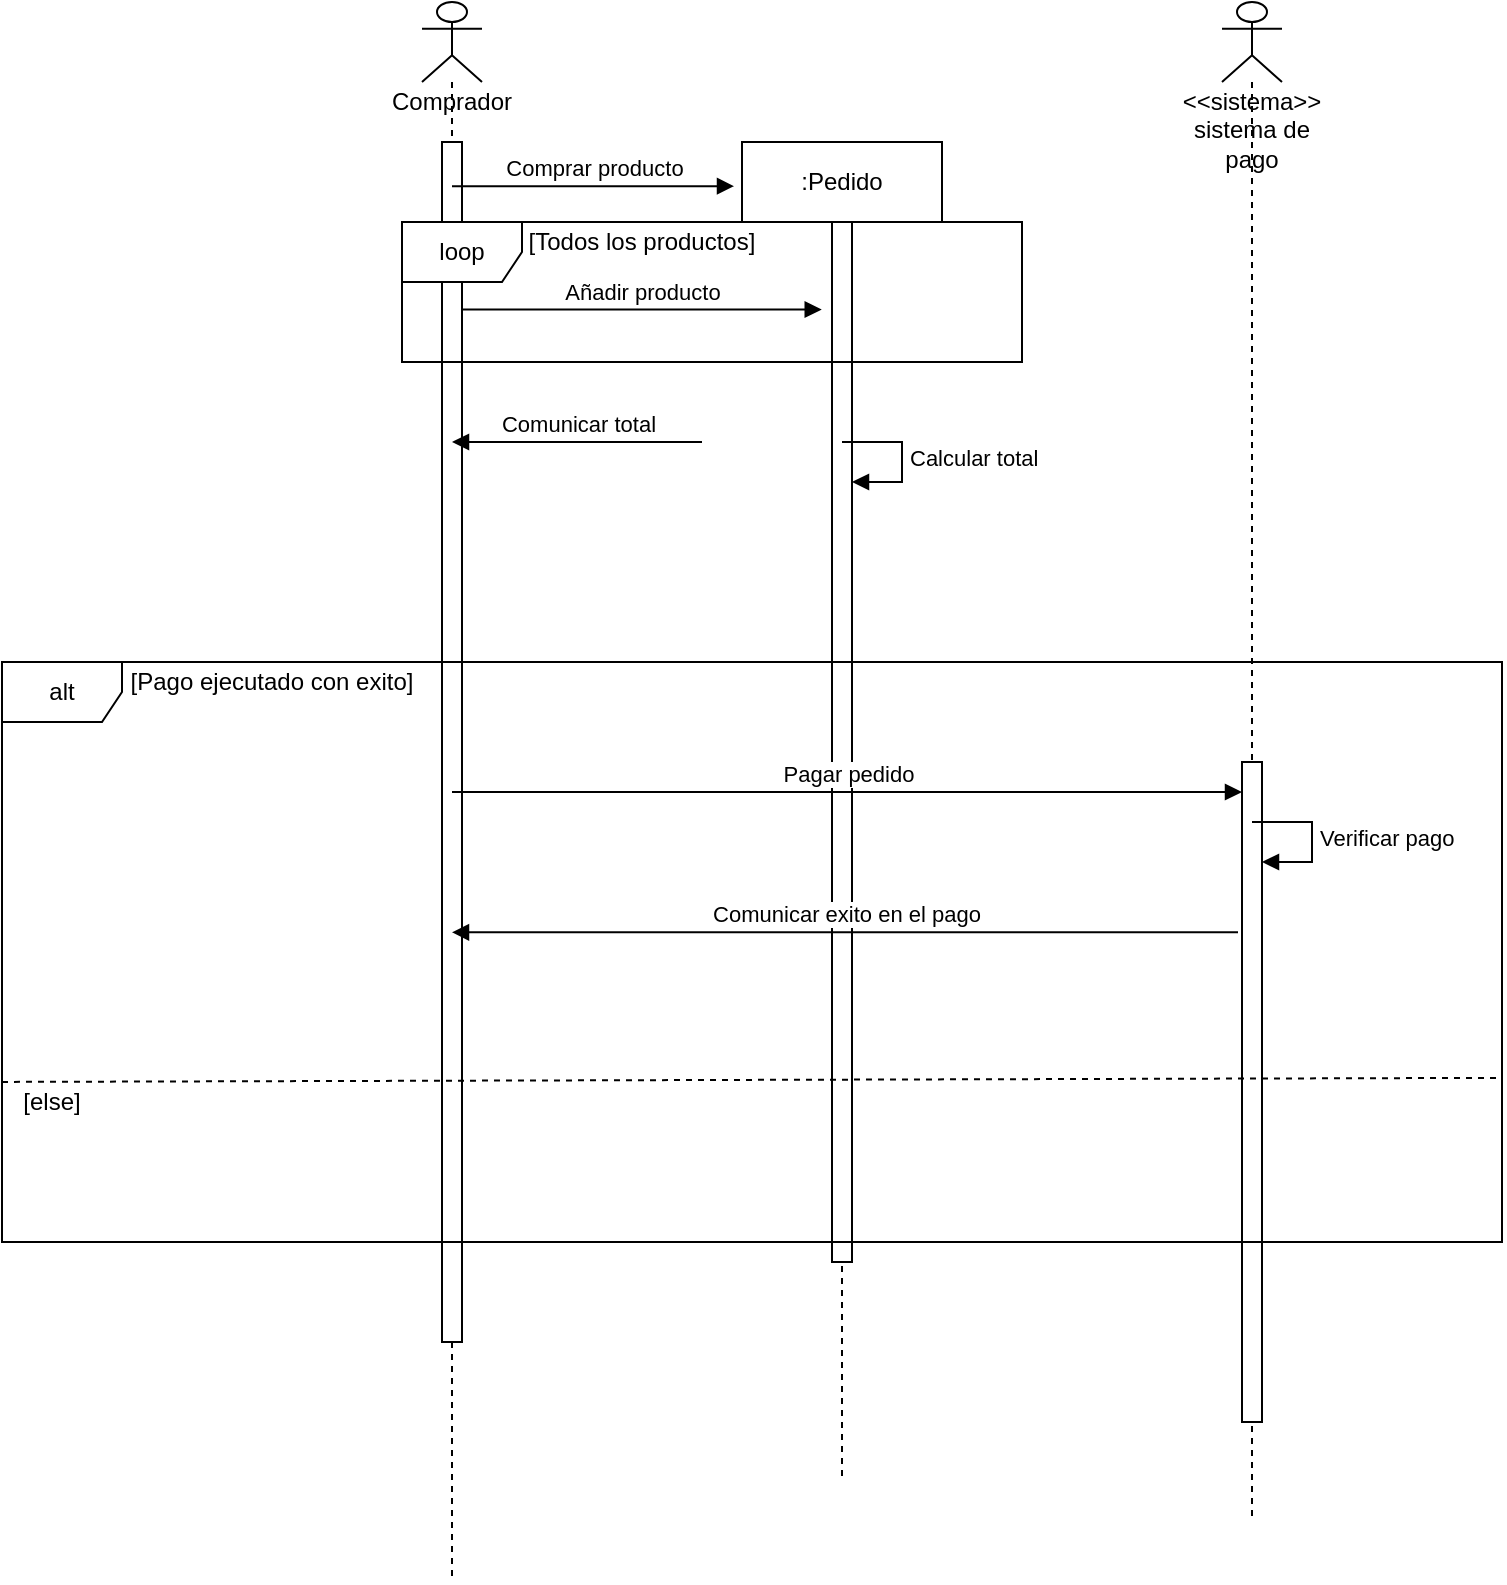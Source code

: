 <mxfile version="14.5.7" type="github">
  <diagram name="Page-1" id="13e1069c-82ec-6db2-03f1-153e76fe0fe0">
    <mxGraphModel dx="1662" dy="794" grid="1" gridSize="10" guides="1" tooltips="1" connect="1" arrows="1" fold="1" page="1" pageScale="1" pageWidth="1100" pageHeight="850" background="#ffffff" math="0" shadow="0">
      <root>
        <mxCell id="0" />
        <mxCell id="1" parent="0" />
        <mxCell id="BwTgDzvcS8eMvTGAKeEF-1" value="Comprador" style="shape=umlLifeline;participant=umlActor;perimeter=lifelinePerimeter;whiteSpace=wrap;html=1;container=1;collapsible=0;recursiveResize=0;verticalAlign=top;spacingTop=36;outlineConnect=0;" vertex="1" parent="1">
          <mxGeometry x="550" y="220" width="30" height="790" as="geometry" />
        </mxCell>
        <mxCell id="BwTgDzvcS8eMvTGAKeEF-3" value="" style="html=1;points=[];perimeter=orthogonalPerimeter;" vertex="1" parent="BwTgDzvcS8eMvTGAKeEF-1">
          <mxGeometry x="10" y="70" width="10" height="600" as="geometry" />
        </mxCell>
        <mxCell id="BwTgDzvcS8eMvTGAKeEF-2" value="&amp;lt;&amp;lt;sistema&amp;gt;&amp;gt;&lt;br&gt;sistema de pago" style="shape=umlLifeline;participant=umlActor;perimeter=lifelinePerimeter;whiteSpace=wrap;html=1;container=1;collapsible=0;recursiveResize=0;verticalAlign=top;spacingTop=36;outlineConnect=0;" vertex="1" parent="1">
          <mxGeometry x="950" y="220" width="30" height="760" as="geometry" />
        </mxCell>
        <mxCell id="BwTgDzvcS8eMvTGAKeEF-5" value="" style="html=1;points=[];perimeter=orthogonalPerimeter;" vertex="1" parent="BwTgDzvcS8eMvTGAKeEF-2">
          <mxGeometry x="10" y="380" width="10" height="330" as="geometry" />
        </mxCell>
        <mxCell id="BwTgDzvcS8eMvTGAKeEF-21" value="Verificar pago" style="edgeStyle=orthogonalEdgeStyle;html=1;align=left;spacingLeft=2;endArrow=block;rounded=0;entryX=1;entryY=0;" edge="1" parent="BwTgDzvcS8eMvTGAKeEF-2">
          <mxGeometry relative="1" as="geometry">
            <mxPoint x="15" y="410" as="sourcePoint" />
            <Array as="points">
              <mxPoint x="45" y="410" />
            </Array>
            <mxPoint x="20" y="430" as="targetPoint" />
          </mxGeometry>
        </mxCell>
        <mxCell id="BwTgDzvcS8eMvTGAKeEF-6" value="Comprar producto" style="html=1;verticalAlign=bottom;endArrow=block;entryX=-0.04;entryY=0.033;entryDx=0;entryDy=0;entryPerimeter=0;" edge="1" parent="1" source="BwTgDzvcS8eMvTGAKeEF-1" target="BwTgDzvcS8eMvTGAKeEF-7">
          <mxGeometry width="80" relative="1" as="geometry">
            <mxPoint x="660" y="390" as="sourcePoint" />
            <mxPoint x="660" y="299" as="targetPoint" />
          </mxGeometry>
        </mxCell>
        <mxCell id="BwTgDzvcS8eMvTGAKeEF-7" value=":Pedido" style="shape=umlLifeline;perimeter=lifelinePerimeter;whiteSpace=wrap;html=1;container=1;collapsible=0;recursiveResize=0;outlineConnect=0;" vertex="1" parent="1">
          <mxGeometry x="710" y="290" width="100" height="670" as="geometry" />
        </mxCell>
        <mxCell id="BwTgDzvcS8eMvTGAKeEF-8" value="" style="html=1;points=[];perimeter=orthogonalPerimeter;" vertex="1" parent="BwTgDzvcS8eMvTGAKeEF-7">
          <mxGeometry x="45" y="40" width="10" height="520" as="geometry" />
        </mxCell>
        <mxCell id="BwTgDzvcS8eMvTGAKeEF-13" value="Calcular total" style="edgeStyle=orthogonalEdgeStyle;html=1;align=left;spacingLeft=2;endArrow=block;rounded=0;entryX=1;entryY=0;" edge="1" parent="BwTgDzvcS8eMvTGAKeEF-7">
          <mxGeometry relative="1" as="geometry">
            <mxPoint x="50" y="150" as="sourcePoint" />
            <Array as="points">
              <mxPoint x="80" y="150" />
            </Array>
            <mxPoint x="55" y="170" as="targetPoint" />
          </mxGeometry>
        </mxCell>
        <mxCell id="BwTgDzvcS8eMvTGAKeEF-9" value="loop" style="shape=umlFrame;whiteSpace=wrap;html=1;" vertex="1" parent="1">
          <mxGeometry x="540" y="330" width="310" height="70" as="geometry" />
        </mxCell>
        <mxCell id="BwTgDzvcS8eMvTGAKeEF-10" value="[Todos los productos]" style="text;html=1;strokeColor=none;fillColor=none;align=center;verticalAlign=middle;whiteSpace=wrap;rounded=0;" vertex="1" parent="1">
          <mxGeometry x="600" y="330" width="120" height="20" as="geometry" />
        </mxCell>
        <mxCell id="BwTgDzvcS8eMvTGAKeEF-11" value="Añadir producto" style="html=1;verticalAlign=bottom;endArrow=block;exitX=0.097;exitY=0.625;exitDx=0;exitDy=0;exitPerimeter=0;entryX=0.677;entryY=0.625;entryDx=0;entryDy=0;entryPerimeter=0;" edge="1" parent="1" source="BwTgDzvcS8eMvTGAKeEF-9" target="BwTgDzvcS8eMvTGAKeEF-9">
          <mxGeometry width="80" relative="1" as="geometry">
            <mxPoint x="620" y="380" as="sourcePoint" />
            <mxPoint x="700" y="380" as="targetPoint" />
          </mxGeometry>
        </mxCell>
        <mxCell id="BwTgDzvcS8eMvTGAKeEF-14" value="Comunicar total" style="html=1;verticalAlign=bottom;endArrow=block;" edge="1" parent="1" target="BwTgDzvcS8eMvTGAKeEF-1">
          <mxGeometry width="80" relative="1" as="geometry">
            <mxPoint x="690" y="440" as="sourcePoint" />
            <mxPoint x="700" y="380" as="targetPoint" />
          </mxGeometry>
        </mxCell>
        <mxCell id="BwTgDzvcS8eMvTGAKeEF-15" value="Pagar pedido" style="html=1;verticalAlign=bottom;endArrow=block;" edge="1" parent="1" source="BwTgDzvcS8eMvTGAKeEF-1" target="BwTgDzvcS8eMvTGAKeEF-5">
          <mxGeometry width="80" relative="1" as="geometry">
            <mxPoint x="820" y="560" as="sourcePoint" />
            <mxPoint x="900" y="560" as="targetPoint" />
          </mxGeometry>
        </mxCell>
        <mxCell id="BwTgDzvcS8eMvTGAKeEF-22" value="Comunicar exito en el pago" style="html=1;verticalAlign=bottom;endArrow=block;exitX=-0.2;exitY=0.258;exitDx=0;exitDy=0;exitPerimeter=0;" edge="1" parent="1" source="BwTgDzvcS8eMvTGAKeEF-5" target="BwTgDzvcS8eMvTGAKeEF-1">
          <mxGeometry width="80" relative="1" as="geometry">
            <mxPoint x="820" y="560" as="sourcePoint" />
            <mxPoint x="900" y="560" as="targetPoint" />
          </mxGeometry>
        </mxCell>
        <mxCell id="BwTgDzvcS8eMvTGAKeEF-23" value="alt" style="shape=umlFrame;whiteSpace=wrap;html=1;" vertex="1" parent="1">
          <mxGeometry x="340" y="550" width="750" height="290" as="geometry" />
        </mxCell>
        <mxCell id="BwTgDzvcS8eMvTGAKeEF-25" value="[Pago ejecutado con exito]" style="text;html=1;strokeColor=none;fillColor=none;align=center;verticalAlign=middle;whiteSpace=wrap;rounded=0;" vertex="1" parent="1">
          <mxGeometry x="400" y="550" width="150" height="20" as="geometry" />
        </mxCell>
        <mxCell id="BwTgDzvcS8eMvTGAKeEF-26" value="" style="endArrow=none;dashed=1;html=1;exitX=0;exitY=0.724;exitDx=0;exitDy=0;exitPerimeter=0;entryX=1;entryY=0.717;entryDx=0;entryDy=0;entryPerimeter=0;" edge="1" parent="1" source="BwTgDzvcS8eMvTGAKeEF-23" target="BwTgDzvcS8eMvTGAKeEF-23">
          <mxGeometry width="50" height="50" relative="1" as="geometry">
            <mxPoint x="840" y="570" as="sourcePoint" />
            <mxPoint x="890" y="520" as="targetPoint" />
          </mxGeometry>
        </mxCell>
        <mxCell id="BwTgDzvcS8eMvTGAKeEF-27" value="[else]" style="text;html=1;strokeColor=none;fillColor=none;align=center;verticalAlign=middle;whiteSpace=wrap;rounded=0;" vertex="1" parent="1">
          <mxGeometry x="340" y="760" width="50" height="20" as="geometry" />
        </mxCell>
      </root>
    </mxGraphModel>
  </diagram>
</mxfile>
